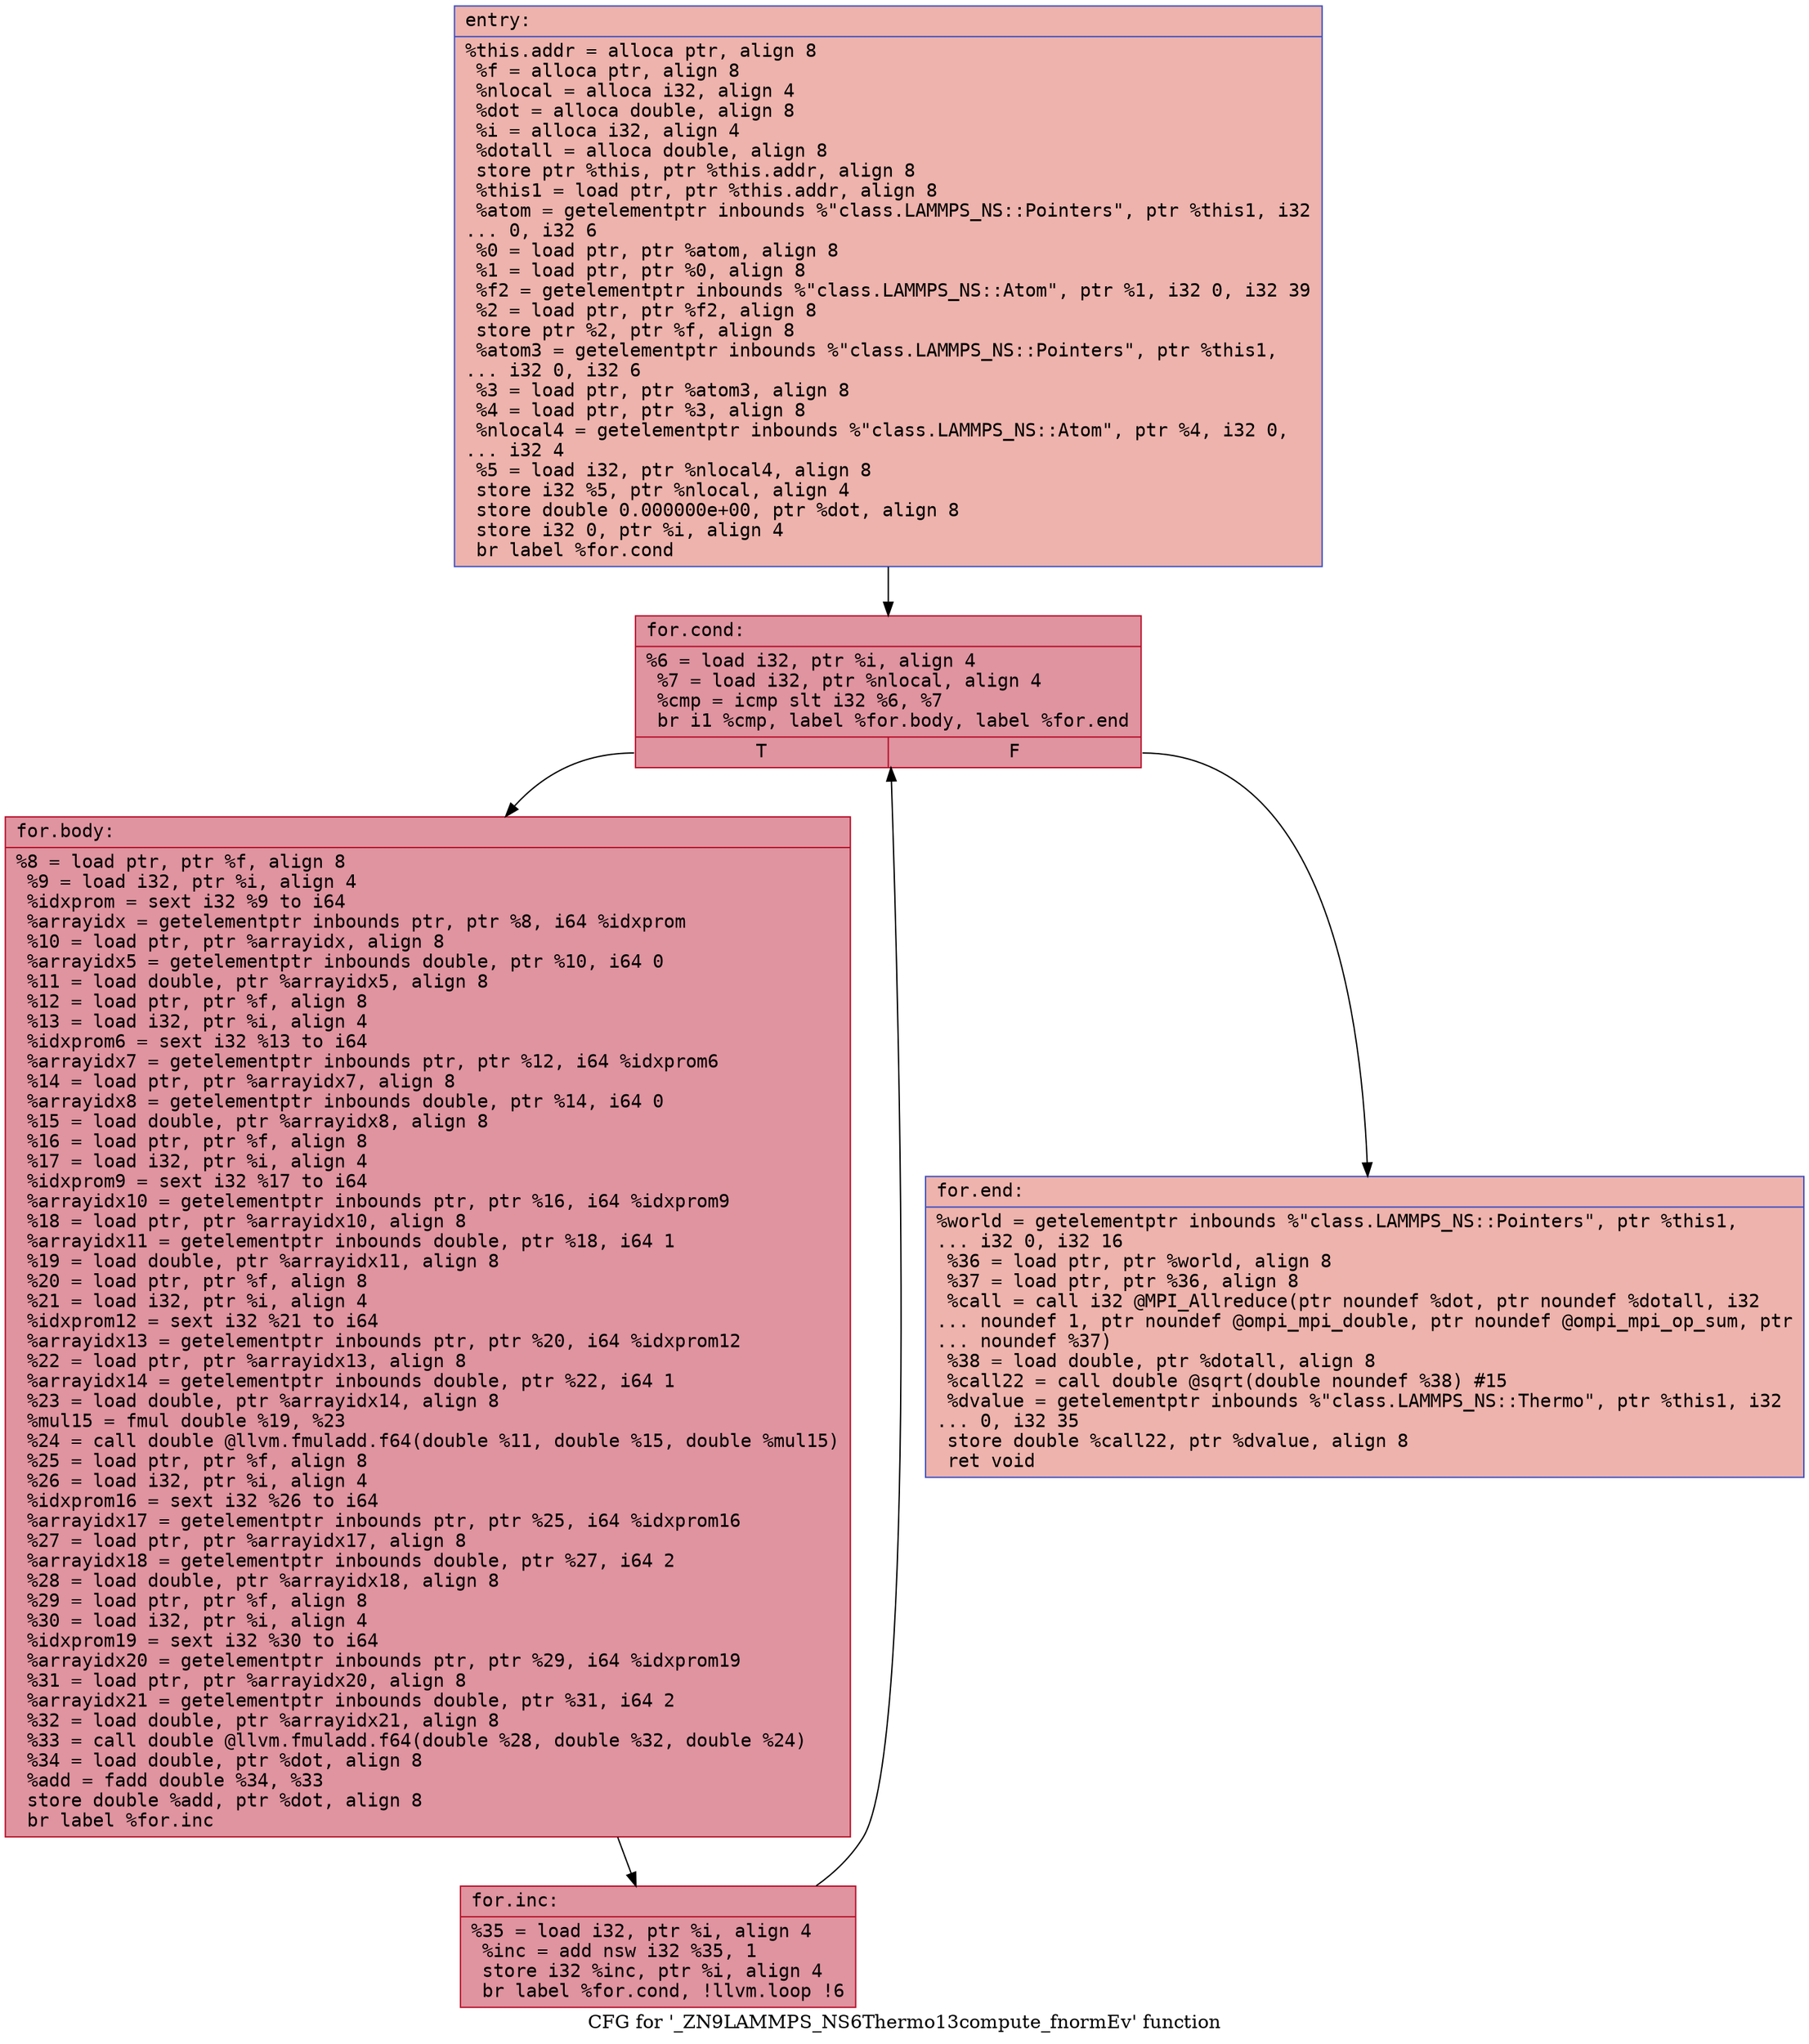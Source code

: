 digraph "CFG for '_ZN9LAMMPS_NS6Thermo13compute_fnormEv' function" {
	label="CFG for '_ZN9LAMMPS_NS6Thermo13compute_fnormEv' function";

	Node0x55bd40507010 [shape=record,color="#3d50c3ff", style=filled, fillcolor="#d6524470" fontname="Courier",label="{entry:\l|  %this.addr = alloca ptr, align 8\l  %f = alloca ptr, align 8\l  %nlocal = alloca i32, align 4\l  %dot = alloca double, align 8\l  %i = alloca i32, align 4\l  %dotall = alloca double, align 8\l  store ptr %this, ptr %this.addr, align 8\l  %this1 = load ptr, ptr %this.addr, align 8\l  %atom = getelementptr inbounds %\"class.LAMMPS_NS::Pointers\", ptr %this1, i32\l... 0, i32 6\l  %0 = load ptr, ptr %atom, align 8\l  %1 = load ptr, ptr %0, align 8\l  %f2 = getelementptr inbounds %\"class.LAMMPS_NS::Atom\", ptr %1, i32 0, i32 39\l  %2 = load ptr, ptr %f2, align 8\l  store ptr %2, ptr %f, align 8\l  %atom3 = getelementptr inbounds %\"class.LAMMPS_NS::Pointers\", ptr %this1,\l... i32 0, i32 6\l  %3 = load ptr, ptr %atom3, align 8\l  %4 = load ptr, ptr %3, align 8\l  %nlocal4 = getelementptr inbounds %\"class.LAMMPS_NS::Atom\", ptr %4, i32 0,\l... i32 4\l  %5 = load i32, ptr %nlocal4, align 8\l  store i32 %5, ptr %nlocal, align 4\l  store double 0.000000e+00, ptr %dot, align 8\l  store i32 0, ptr %i, align 4\l  br label %for.cond\l}"];
	Node0x55bd40507010 -> Node0x55bd403189d0[tooltip="entry -> for.cond\nProbability 100.00%" ];
	Node0x55bd403189d0 [shape=record,color="#b70d28ff", style=filled, fillcolor="#b70d2870" fontname="Courier",label="{for.cond:\l|  %6 = load i32, ptr %i, align 4\l  %7 = load i32, ptr %nlocal, align 4\l  %cmp = icmp slt i32 %6, %7\l  br i1 %cmp, label %for.body, label %for.end\l|{<s0>T|<s1>F}}"];
	Node0x55bd403189d0:s0 -> Node0x55bd403171f0[tooltip="for.cond -> for.body\nProbability 96.88%" ];
	Node0x55bd403189d0:s1 -> Node0x55bd40315a10[tooltip="for.cond -> for.end\nProbability 3.12%" ];
	Node0x55bd403171f0 [shape=record,color="#b70d28ff", style=filled, fillcolor="#b70d2870" fontname="Courier",label="{for.body:\l|  %8 = load ptr, ptr %f, align 8\l  %9 = load i32, ptr %i, align 4\l  %idxprom = sext i32 %9 to i64\l  %arrayidx = getelementptr inbounds ptr, ptr %8, i64 %idxprom\l  %10 = load ptr, ptr %arrayidx, align 8\l  %arrayidx5 = getelementptr inbounds double, ptr %10, i64 0\l  %11 = load double, ptr %arrayidx5, align 8\l  %12 = load ptr, ptr %f, align 8\l  %13 = load i32, ptr %i, align 4\l  %idxprom6 = sext i32 %13 to i64\l  %arrayidx7 = getelementptr inbounds ptr, ptr %12, i64 %idxprom6\l  %14 = load ptr, ptr %arrayidx7, align 8\l  %arrayidx8 = getelementptr inbounds double, ptr %14, i64 0\l  %15 = load double, ptr %arrayidx8, align 8\l  %16 = load ptr, ptr %f, align 8\l  %17 = load i32, ptr %i, align 4\l  %idxprom9 = sext i32 %17 to i64\l  %arrayidx10 = getelementptr inbounds ptr, ptr %16, i64 %idxprom9\l  %18 = load ptr, ptr %arrayidx10, align 8\l  %arrayidx11 = getelementptr inbounds double, ptr %18, i64 1\l  %19 = load double, ptr %arrayidx11, align 8\l  %20 = load ptr, ptr %f, align 8\l  %21 = load i32, ptr %i, align 4\l  %idxprom12 = sext i32 %21 to i64\l  %arrayidx13 = getelementptr inbounds ptr, ptr %20, i64 %idxprom12\l  %22 = load ptr, ptr %arrayidx13, align 8\l  %arrayidx14 = getelementptr inbounds double, ptr %22, i64 1\l  %23 = load double, ptr %arrayidx14, align 8\l  %mul15 = fmul double %19, %23\l  %24 = call double @llvm.fmuladd.f64(double %11, double %15, double %mul15)\l  %25 = load ptr, ptr %f, align 8\l  %26 = load i32, ptr %i, align 4\l  %idxprom16 = sext i32 %26 to i64\l  %arrayidx17 = getelementptr inbounds ptr, ptr %25, i64 %idxprom16\l  %27 = load ptr, ptr %arrayidx17, align 8\l  %arrayidx18 = getelementptr inbounds double, ptr %27, i64 2\l  %28 = load double, ptr %arrayidx18, align 8\l  %29 = load ptr, ptr %f, align 8\l  %30 = load i32, ptr %i, align 4\l  %idxprom19 = sext i32 %30 to i64\l  %arrayidx20 = getelementptr inbounds ptr, ptr %29, i64 %idxprom19\l  %31 = load ptr, ptr %arrayidx20, align 8\l  %arrayidx21 = getelementptr inbounds double, ptr %31, i64 2\l  %32 = load double, ptr %arrayidx21, align 8\l  %33 = call double @llvm.fmuladd.f64(double %28, double %32, double %24)\l  %34 = load double, ptr %dot, align 8\l  %add = fadd double %34, %33\l  store double %add, ptr %dot, align 8\l  br label %for.inc\l}"];
	Node0x55bd403171f0 -> Node0x55bd40509dd0[tooltip="for.body -> for.inc\nProbability 100.00%" ];
	Node0x55bd40509dd0 [shape=record,color="#b70d28ff", style=filled, fillcolor="#b70d2870" fontname="Courier",label="{for.inc:\l|  %35 = load i32, ptr %i, align 4\l  %inc = add nsw i32 %35, 1\l  store i32 %inc, ptr %i, align 4\l  br label %for.cond, !llvm.loop !6\l}"];
	Node0x55bd40509dd0 -> Node0x55bd403189d0[tooltip="for.inc -> for.cond\nProbability 100.00%" ];
	Node0x55bd40315a10 [shape=record,color="#3d50c3ff", style=filled, fillcolor="#d6524470" fontname="Courier",label="{for.end:\l|  %world = getelementptr inbounds %\"class.LAMMPS_NS::Pointers\", ptr %this1,\l... i32 0, i32 16\l  %36 = load ptr, ptr %world, align 8\l  %37 = load ptr, ptr %36, align 8\l  %call = call i32 @MPI_Allreduce(ptr noundef %dot, ptr noundef %dotall, i32\l... noundef 1, ptr noundef @ompi_mpi_double, ptr noundef @ompi_mpi_op_sum, ptr\l... noundef %37)\l  %38 = load double, ptr %dotall, align 8\l  %call22 = call double @sqrt(double noundef %38) #15\l  %dvalue = getelementptr inbounds %\"class.LAMMPS_NS::Thermo\", ptr %this1, i32\l... 0, i32 35\l  store double %call22, ptr %dvalue, align 8\l  ret void\l}"];
}
